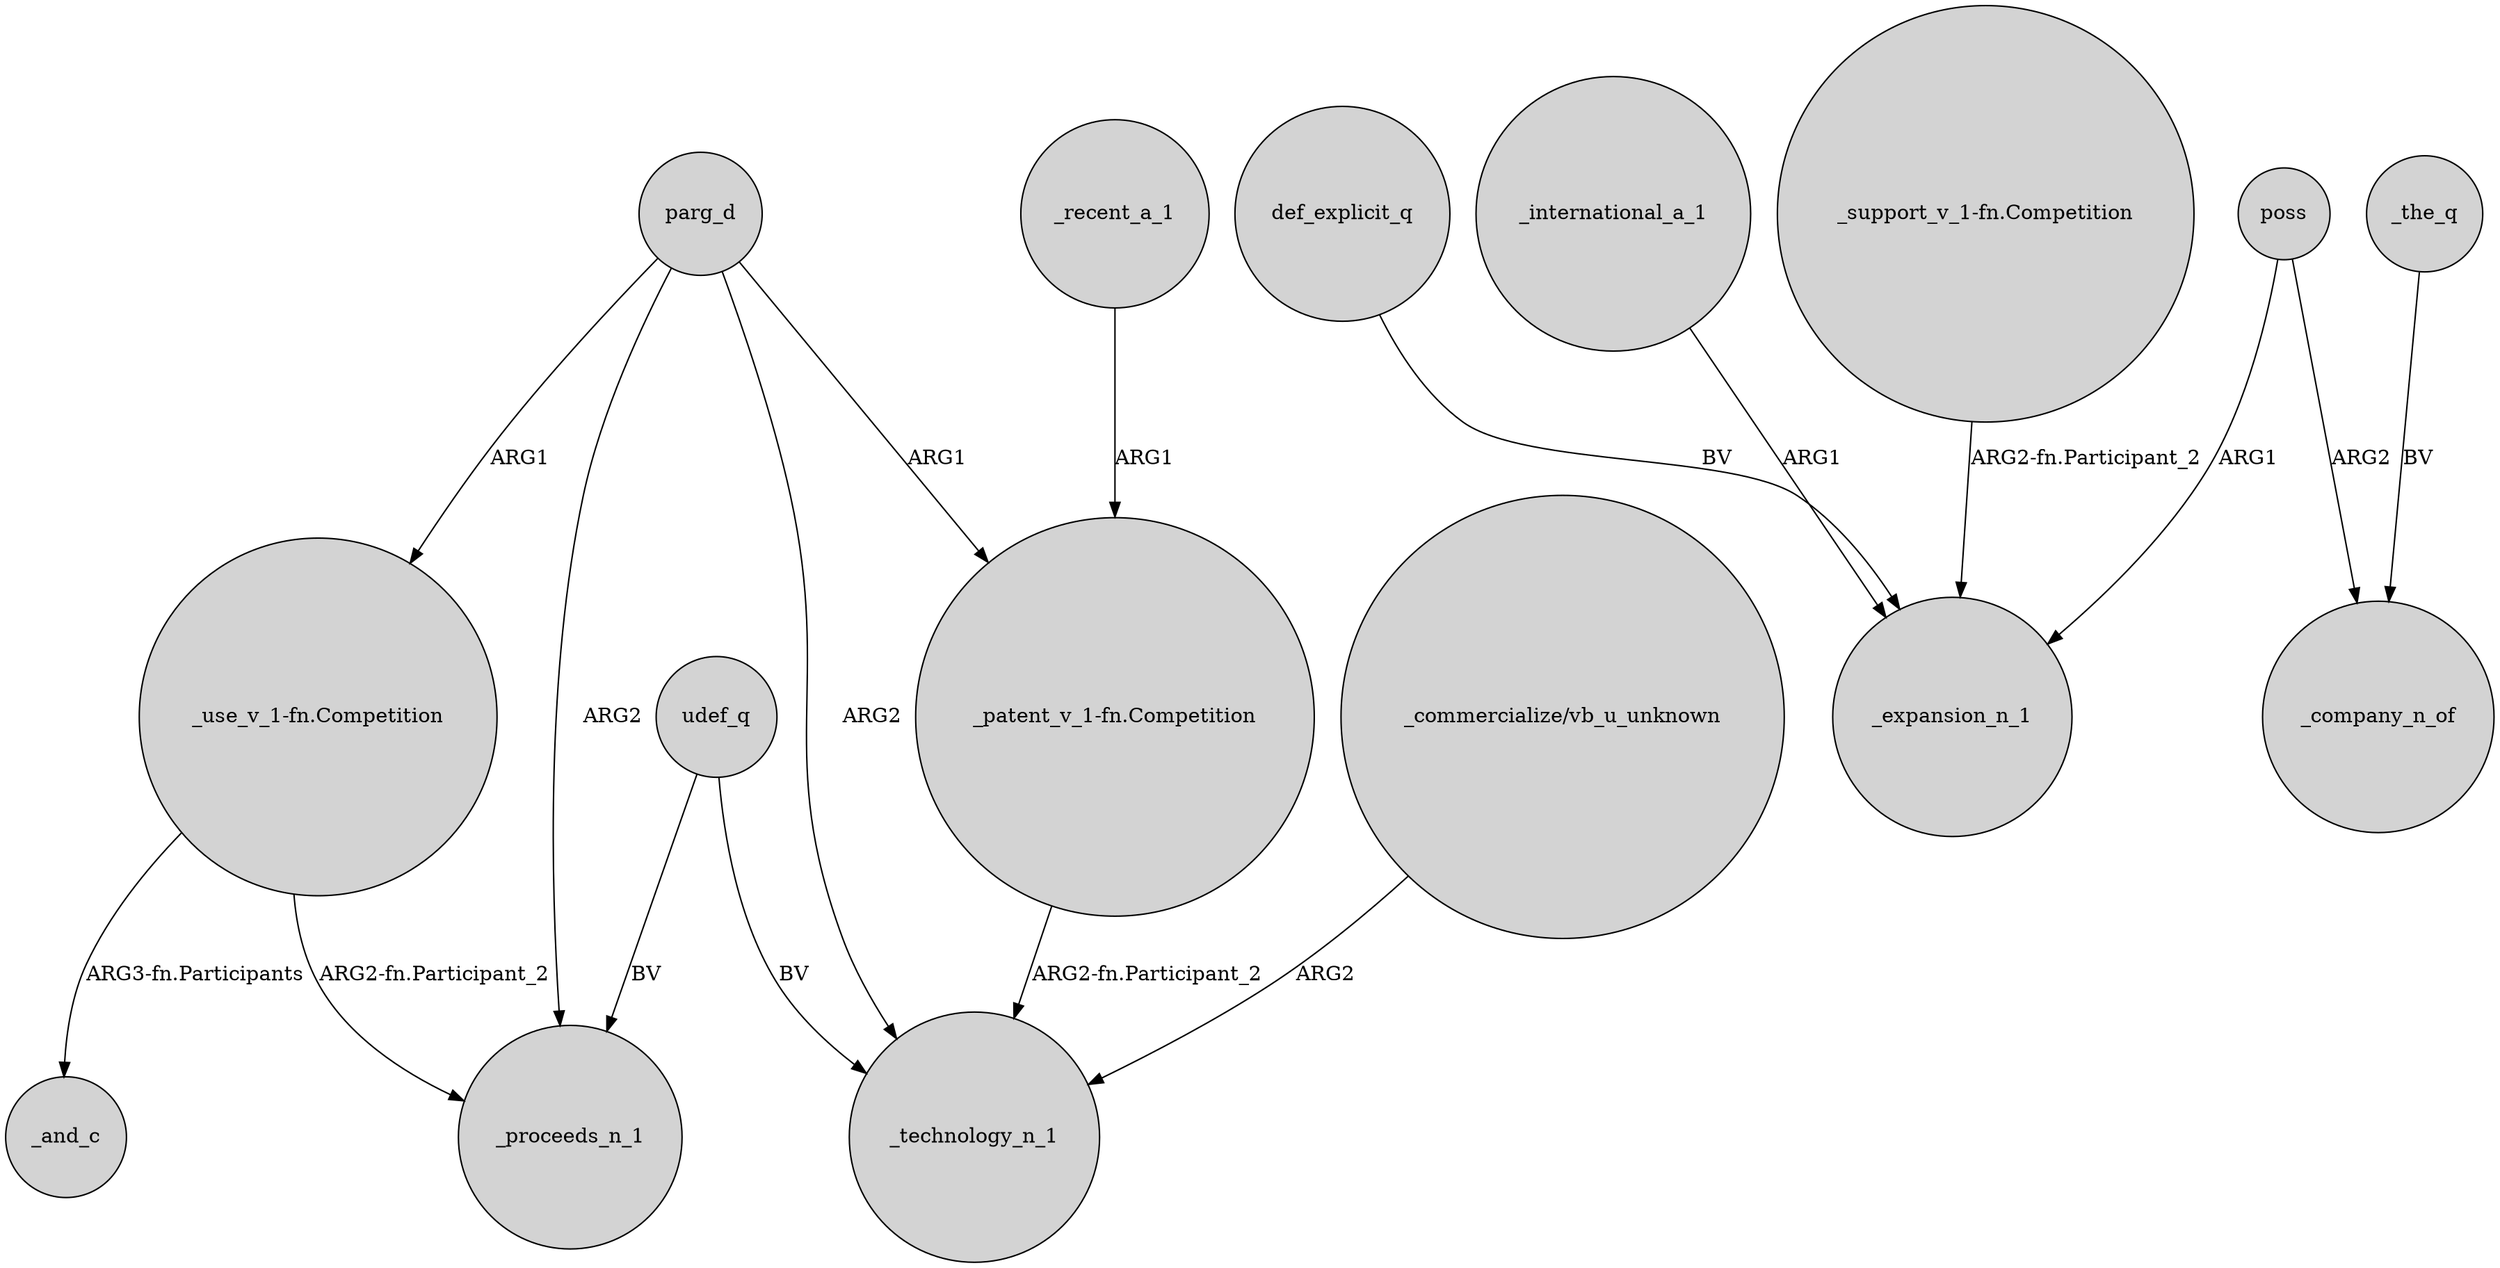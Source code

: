 digraph {
	node [shape=circle style=filled]
	"_patent_v_1-fn.Competition" -> _technology_n_1 [label="ARG2-fn.Participant_2"]
	parg_d -> _proceeds_n_1 [label=ARG2]
	"_use_v_1-fn.Competition" -> _proceeds_n_1 [label="ARG2-fn.Participant_2"]
	udef_q -> _proceeds_n_1 [label=BV]
	"_commercialize/vb_u_unknown" -> _technology_n_1 [label=ARG2]
	parg_d -> "_use_v_1-fn.Competition" [label=ARG1]
	poss -> _expansion_n_1 [label=ARG1]
	parg_d -> _technology_n_1 [label=ARG2]
	udef_q -> _technology_n_1 [label=BV]
	"_use_v_1-fn.Competition" -> _and_c [label="ARG3-fn.Participants"]
	def_explicit_q -> _expansion_n_1 [label=BV]
	_recent_a_1 -> "_patent_v_1-fn.Competition" [label=ARG1]
	_the_q -> _company_n_of [label=BV]
	_international_a_1 -> _expansion_n_1 [label=ARG1]
	poss -> _company_n_of [label=ARG2]
	"_support_v_1-fn.Competition" -> _expansion_n_1 [label="ARG2-fn.Participant_2"]
	parg_d -> "_patent_v_1-fn.Competition" [label=ARG1]
}
